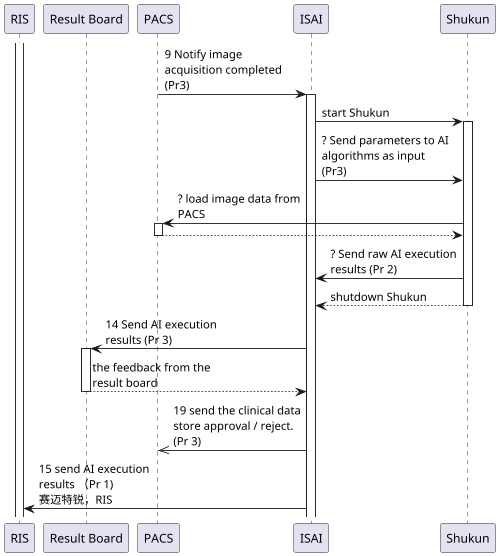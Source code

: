 @startuml
skinparam maxMessageSize 150
scale 500 width

participant "RIS" as RIS
participant "Result Board" as AIR
participant "PACS" as PACS
participant "ISAI" as ISAI
participant "Shukun" as Shukun

RIS++
PACS -> ISAI++: 9 Notify image acquisition completed (Pr3)
'activate Shukun
ISAI -> Shukun++: start Shukun
ISAI -> Shukun: ? Send parameters to AI algorithms as input (Pr3)
Shukun-> PACS++: ? load image data from PACS
return
Shukun-> ISAI: ? Send raw AI execution results (Pr 2)
return shutdown Shukun

ISAI-> AIR++: 14 Send AI execution results (Pr 3)
return the feedback from the result board
ISAI->> PACS: 19 send the clinical data store approval / reject. (Pr 3)
ISAI-> RIS: 15 send AI execution results （Pr 1) 赛迈特锐，RIS
@enduml

/*


优先级和参与者有关。
Actors:
----------
Report Creator ?
Report Reader ?
Rendered Report Reader ?
Report Repository ?
Image Manager/Image Archive
Image Display
Image Display Invoker
Evidence Creator
Evidence Moderator ? <- ISAI


*/